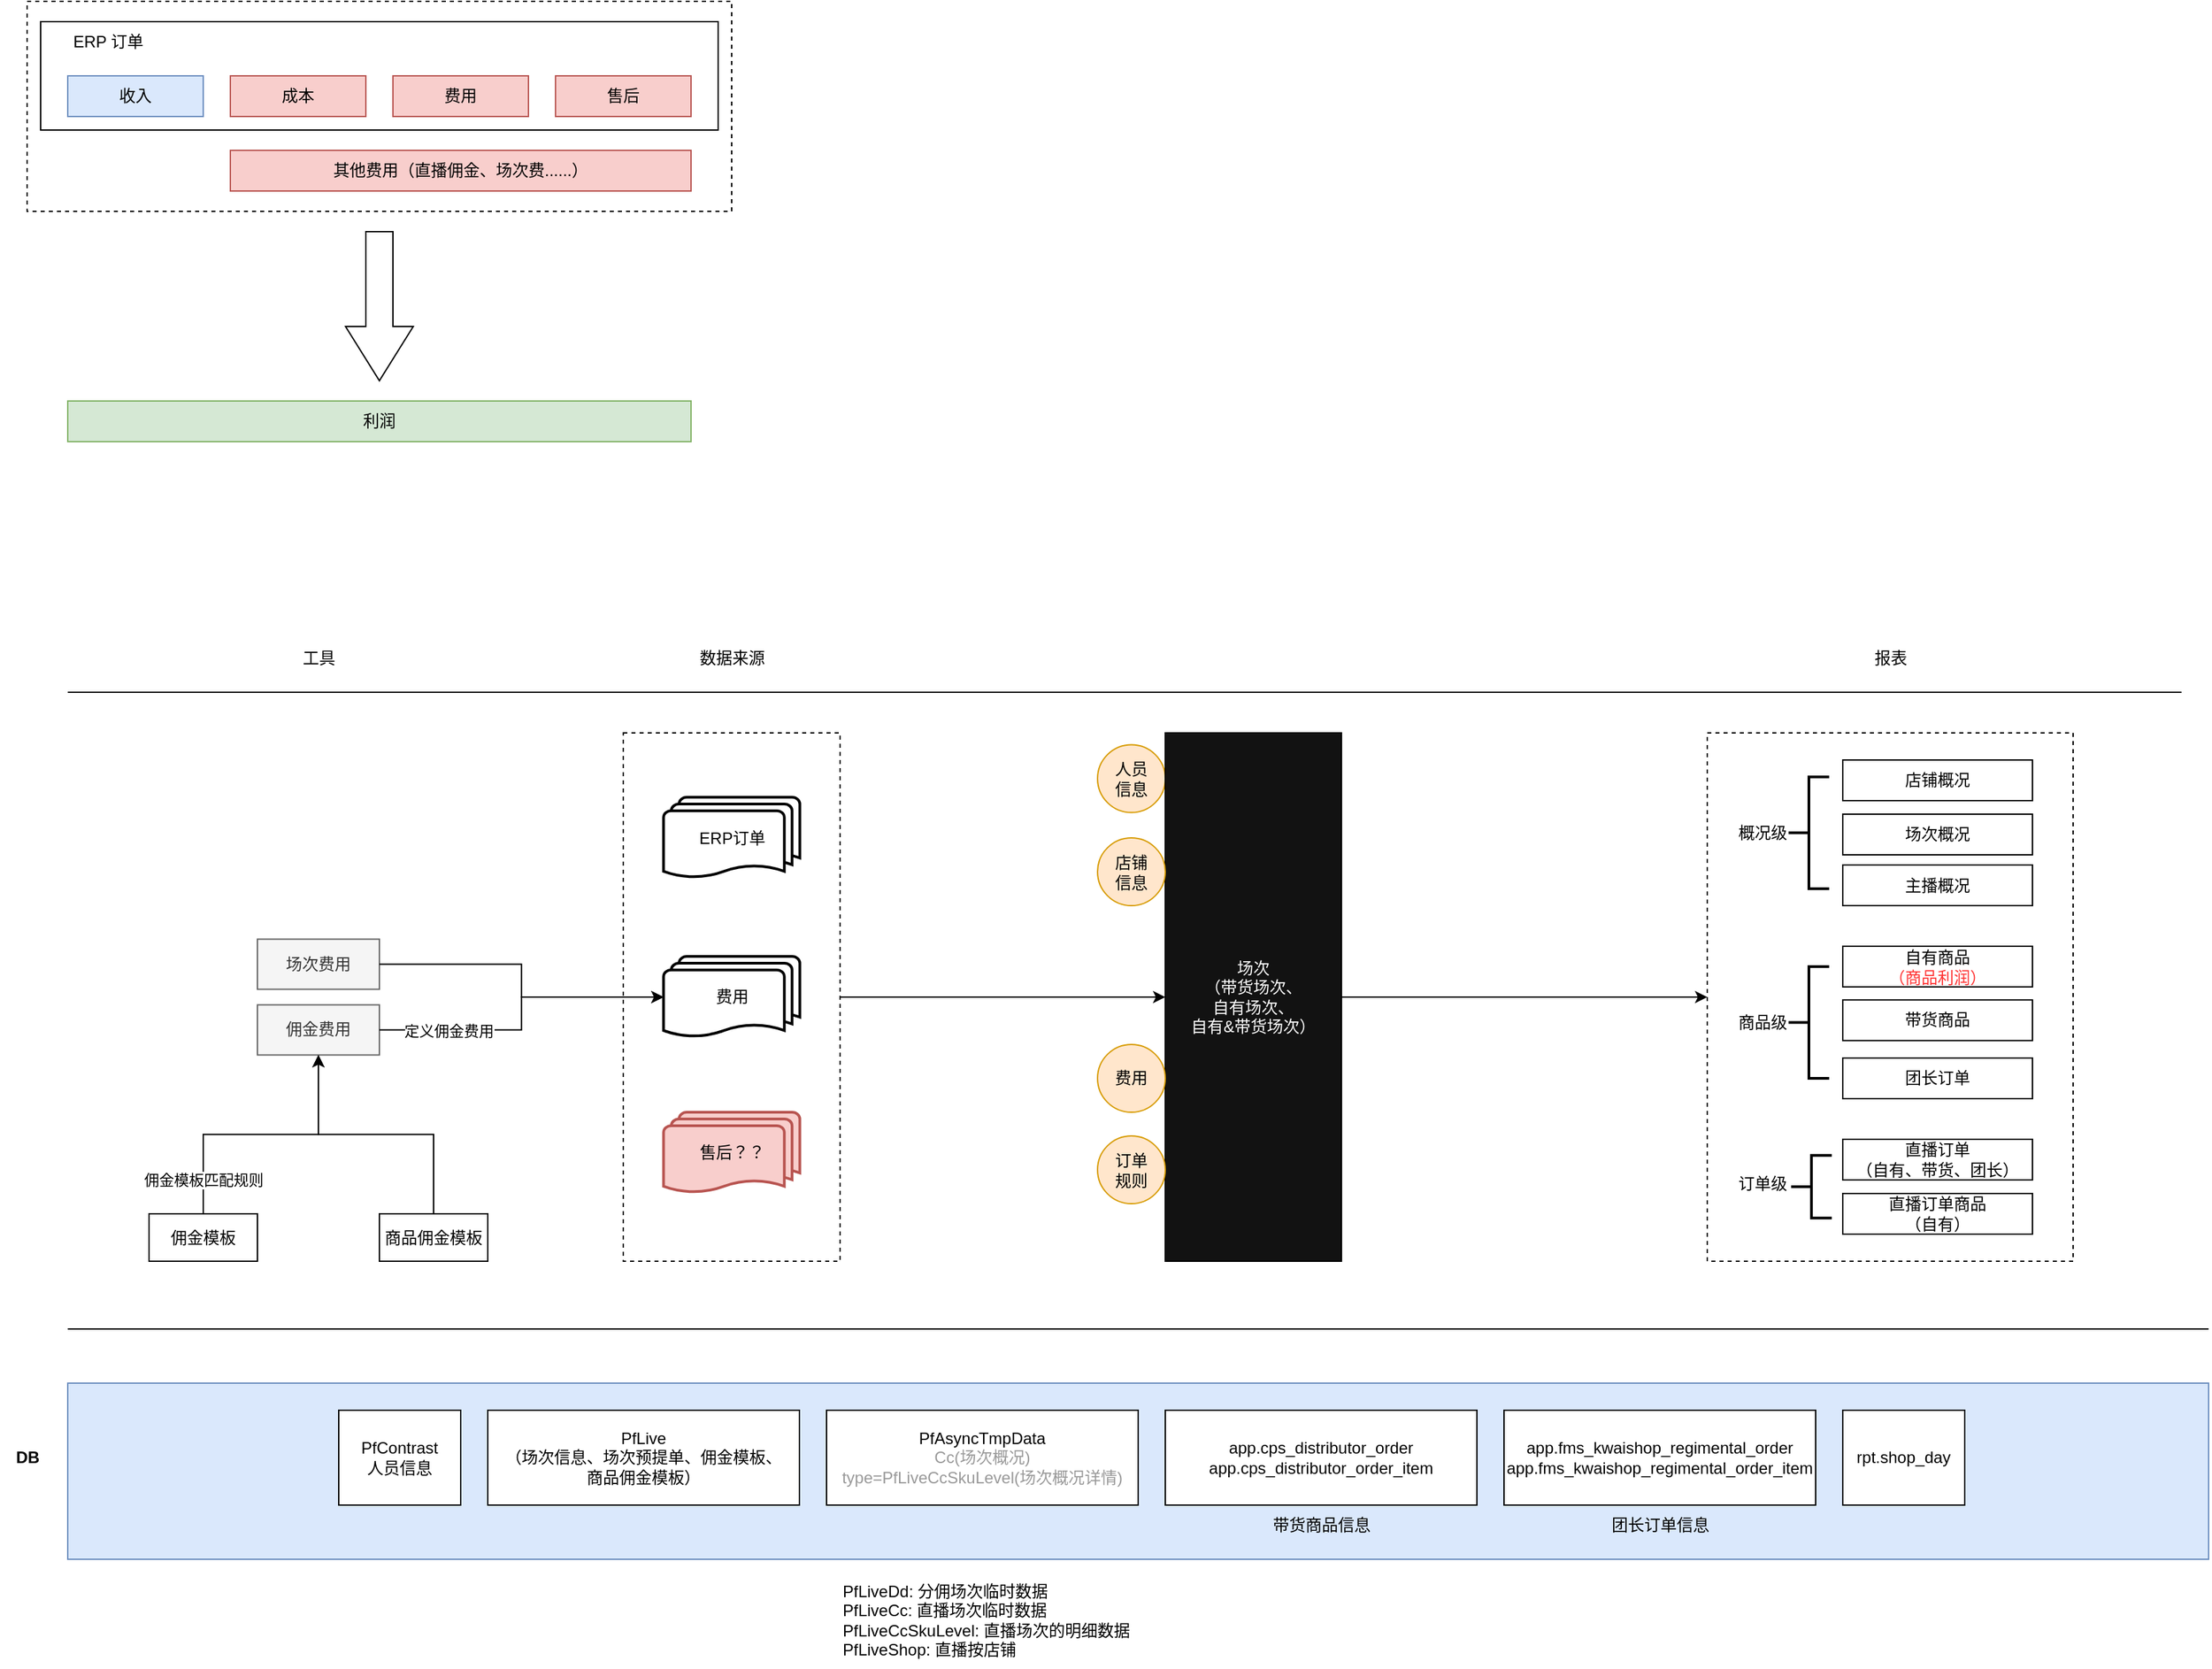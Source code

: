 <mxfile version="22.1.11" type="github">
  <diagram name="Page-1" id="4Yxf_F3Yg8TCebHdQZ62">
    <mxGraphModel dx="2074" dy="1187" grid="1" gridSize="10" guides="1" tooltips="1" connect="1" arrows="1" fold="1" page="1" pageScale="1" pageWidth="2000" pageHeight="2000" math="0" shadow="0">
      <root>
        <mxCell id="0" />
        <mxCell id="1" parent="0" />
        <mxCell id="nZpgM6mxst-IkFDQiJev-47" value="" style="group" vertex="1" connectable="0" parent="1">
          <mxGeometry x="910" y="750" width="180" height="390" as="geometry" />
        </mxCell>
        <mxCell id="hUss3SKFeiQ75tnnukBr-45" value="人员&lt;br&gt;信息" style="ellipse;whiteSpace=wrap;html=1;aspect=fixed;fillColor=#ffe6cc;strokeColor=#d79b00;" parent="nZpgM6mxst-IkFDQiJev-47" vertex="1">
          <mxGeometry y="8.75" width="50" height="50" as="geometry" />
        </mxCell>
        <mxCell id="hUss3SKFeiQ75tnnukBr-15" value="&lt;font color=&quot;#ffffff&quot;&gt;场次&lt;br&gt;（带货场次、&lt;br&gt;自有场次、&lt;br&gt;自有&amp;amp;带货场次）&lt;br&gt;&lt;/font&gt;" style="rounded=0;whiteSpace=wrap;html=1;fillColor=#121212;" parent="nZpgM6mxst-IkFDQiJev-47" vertex="1">
          <mxGeometry x="50" width="130" height="390" as="geometry" />
        </mxCell>
        <mxCell id="hUss3SKFeiQ75tnnukBr-46" value="店铺&lt;br&gt;信息" style="ellipse;whiteSpace=wrap;html=1;aspect=fixed;fillColor=#ffe6cc;strokeColor=#d79b00;" parent="nZpgM6mxst-IkFDQiJev-47" vertex="1">
          <mxGeometry y="77.5" width="50" height="50" as="geometry" />
        </mxCell>
        <mxCell id="hUss3SKFeiQ75tnnukBr-47" value="费用" style="ellipse;whiteSpace=wrap;html=1;aspect=fixed;fillColor=#ffe6cc;strokeColor=#d79b00;" parent="nZpgM6mxst-IkFDQiJev-47" vertex="1">
          <mxGeometry y="230" width="50" height="50" as="geometry" />
        </mxCell>
        <mxCell id="hUss3SKFeiQ75tnnukBr-49" value="订单&lt;br&gt;规则" style="ellipse;whiteSpace=wrap;html=1;aspect=fixed;fillColor=#ffe6cc;strokeColor=#d79b00;" parent="nZpgM6mxst-IkFDQiJev-47" vertex="1">
          <mxGeometry y="297.5" width="50" height="50" as="geometry" />
        </mxCell>
        <mxCell id="hUss3SKFeiQ75tnnukBr-35" style="edgeStyle=orthogonalEdgeStyle;rounded=0;orthogonalLoop=1;jettySize=auto;html=1;entryX=0;entryY=0.5;entryDx=0;entryDy=0;" parent="1" source="hUss3SKFeiQ75tnnukBr-24" target="hUss3SKFeiQ75tnnukBr-15" edge="1">
          <mxGeometry relative="1" as="geometry" />
        </mxCell>
        <mxCell id="hUss3SKFeiQ75tnnukBr-11" value="" style="rounded=0;whiteSpace=wrap;html=1;fillColor=none;dashed=1;" parent="1" vertex="1">
          <mxGeometry x="120" y="210" width="520" height="155" as="geometry" />
        </mxCell>
        <mxCell id="hUss3SKFeiQ75tnnukBr-8" value="" style="rounded=0;whiteSpace=wrap;html=1;fillStyle=auto;" parent="1" vertex="1">
          <mxGeometry x="130" y="225" width="500" height="80" as="geometry" />
        </mxCell>
        <mxCell id="hUss3SKFeiQ75tnnukBr-4" value="收入" style="rounded=0;whiteSpace=wrap;html=1;fillColor=#dae8fc;strokeColor=#6c8ebf;" parent="1" vertex="1">
          <mxGeometry x="150" y="265" width="100" height="30" as="geometry" />
        </mxCell>
        <mxCell id="hUss3SKFeiQ75tnnukBr-5" value="其他费用（直播佣金、场次费......）" style="rounded=0;whiteSpace=wrap;html=1;fillColor=#f8cecc;strokeColor=#b85450;" parent="1" vertex="1">
          <mxGeometry x="270" y="320" width="340" height="30" as="geometry" />
        </mxCell>
        <mxCell id="hUss3SKFeiQ75tnnukBr-6" value="成本" style="rounded=0;whiteSpace=wrap;html=1;fillColor=#f8cecc;strokeColor=#b85450;" parent="1" vertex="1">
          <mxGeometry x="270" y="265" width="100" height="30" as="geometry" />
        </mxCell>
        <mxCell id="hUss3SKFeiQ75tnnukBr-7" value="利润" style="rounded=0;whiteSpace=wrap;html=1;fillColor=#d5e8d4;strokeColor=#82b366;" parent="1" vertex="1">
          <mxGeometry x="150" y="505" width="460" height="30" as="geometry" />
        </mxCell>
        <mxCell id="hUss3SKFeiQ75tnnukBr-9" value="ERP 订单" style="text;html=1;strokeColor=none;fillColor=none;align=center;verticalAlign=middle;whiteSpace=wrap;rounded=0;" parent="1" vertex="1">
          <mxGeometry x="150" y="225" width="60" height="30" as="geometry" />
        </mxCell>
        <mxCell id="hUss3SKFeiQ75tnnukBr-10" value="" style="html=1;shadow=0;dashed=0;align=center;verticalAlign=middle;shape=mxgraph.arrows2.arrow;dy=0.6;dx=40;direction=south;notch=0;" parent="1" vertex="1">
          <mxGeometry x="355" y="380" width="50" height="110" as="geometry" />
        </mxCell>
        <mxCell id="hUss3SKFeiQ75tnnukBr-12" value="费用" style="rounded=0;whiteSpace=wrap;html=1;fillColor=#f8cecc;strokeColor=#b85450;" parent="1" vertex="1">
          <mxGeometry x="390" y="265" width="100" height="30" as="geometry" />
        </mxCell>
        <mxCell id="hUss3SKFeiQ75tnnukBr-13" value="售后" style="rounded=0;whiteSpace=wrap;html=1;fillColor=#f8cecc;strokeColor=#b85450;" parent="1" vertex="1">
          <mxGeometry x="510" y="265" width="100" height="30" as="geometry" />
        </mxCell>
        <mxCell id="hUss3SKFeiQ75tnnukBr-36" style="edgeStyle=orthogonalEdgeStyle;rounded=0;orthogonalLoop=1;jettySize=auto;html=1;entryX=0;entryY=0.5;entryDx=0;entryDy=0;" parent="1" source="hUss3SKFeiQ75tnnukBr-15" target="hUss3SKFeiQ75tnnukBr-34" edge="1">
          <mxGeometry relative="1" as="geometry" />
        </mxCell>
        <mxCell id="nZpgM6mxst-IkFDQiJev-12" value="佣金费用" style="rounded=0;whiteSpace=wrap;html=1;fillColor=#f5f5f5;fontColor=#333333;strokeColor=#666666;" vertex="1" parent="1">
          <mxGeometry x="290" y="950.75" width="90" height="37" as="geometry" />
        </mxCell>
        <mxCell id="nZpgM6mxst-IkFDQiJev-17" style="edgeStyle=orthogonalEdgeStyle;rounded=0;orthogonalLoop=1;jettySize=auto;html=1;" edge="1" parent="1" source="nZpgM6mxst-IkFDQiJev-14" target="nZpgM6mxst-IkFDQiJev-12">
          <mxGeometry relative="1" as="geometry" />
        </mxCell>
        <mxCell id="nZpgM6mxst-IkFDQiJev-19" value="佣金模板匹配规则" style="edgeLabel;html=1;align=center;verticalAlign=middle;resizable=0;points=[];" vertex="1" connectable="0" parent="nZpgM6mxst-IkFDQiJev-17">
          <mxGeometry x="-0.606" y="4" relative="1" as="geometry">
            <mxPoint x="4" y="15" as="offset" />
          </mxGeometry>
        </mxCell>
        <mxCell id="nZpgM6mxst-IkFDQiJev-14" value="佣金模板" style="rounded=0;whiteSpace=wrap;html=1;" vertex="1" parent="1">
          <mxGeometry x="210" y="1105" width="80" height="35" as="geometry" />
        </mxCell>
        <mxCell id="nZpgM6mxst-IkFDQiJev-18" style="edgeStyle=orthogonalEdgeStyle;rounded=0;orthogonalLoop=1;jettySize=auto;html=1;" edge="1" parent="1" source="nZpgM6mxst-IkFDQiJev-16" target="nZpgM6mxst-IkFDQiJev-12">
          <mxGeometry relative="1" as="geometry" />
        </mxCell>
        <mxCell id="nZpgM6mxst-IkFDQiJev-16" value="商品佣金模板" style="rounded=0;whiteSpace=wrap;html=1;" vertex="1" parent="1">
          <mxGeometry x="380" y="1105" width="80" height="35" as="geometry" />
        </mxCell>
        <mxCell id="nZpgM6mxst-IkFDQiJev-21" value="场次费用" style="rounded=0;whiteSpace=wrap;html=1;fillColor=#f5f5f5;fontColor=#333333;strokeColor=#666666;" vertex="1" parent="1">
          <mxGeometry x="290" y="902.25" width="90" height="37" as="geometry" />
        </mxCell>
        <mxCell id="nZpgM6mxst-IkFDQiJev-22" style="edgeStyle=orthogonalEdgeStyle;rounded=0;orthogonalLoop=1;jettySize=auto;html=1;entryX=0;entryY=0.5;entryDx=0;entryDy=0;entryPerimeter=0;" edge="1" parent="1" source="nZpgM6mxst-IkFDQiJev-12" target="hUss3SKFeiQ75tnnukBr-22">
          <mxGeometry relative="1" as="geometry" />
        </mxCell>
        <mxCell id="nZpgM6mxst-IkFDQiJev-24" value="定义佣金费用" style="edgeLabel;html=1;align=center;verticalAlign=middle;resizable=0;points=[];" vertex="1" connectable="0" parent="nZpgM6mxst-IkFDQiJev-22">
          <mxGeometry x="-0.722" y="1" relative="1" as="geometry">
            <mxPoint x="18" y="1" as="offset" />
          </mxGeometry>
        </mxCell>
        <mxCell id="nZpgM6mxst-IkFDQiJev-23" style="edgeStyle=orthogonalEdgeStyle;rounded=0;orthogonalLoop=1;jettySize=auto;html=1;entryX=0;entryY=0.5;entryDx=0;entryDy=0;entryPerimeter=0;" edge="1" parent="1" source="nZpgM6mxst-IkFDQiJev-21" target="hUss3SKFeiQ75tnnukBr-22">
          <mxGeometry relative="1" as="geometry" />
        </mxCell>
        <mxCell id="nZpgM6mxst-IkFDQiJev-39" value="" style="rounded=0;whiteSpace=wrap;html=1;fillColor=#dae8fc;strokeColor=#6c8ebf;" vertex="1" parent="1">
          <mxGeometry x="150" y="1230" width="1580" height="130" as="geometry" />
        </mxCell>
        <mxCell id="nZpgM6mxst-IkFDQiJev-41" value="PfLive&lt;br&gt;（场次信息、场次预提单、佣金模板、&lt;br&gt;商品佣金模板）" style="rounded=0;whiteSpace=wrap;html=1;flipH=0;flipV=1;" vertex="1" parent="1">
          <mxGeometry x="460" y="1250" width="230" height="70" as="geometry" />
        </mxCell>
        <mxCell id="nZpgM6mxst-IkFDQiJev-42" value="rpt.shop_day" style="rounded=0;whiteSpace=wrap;html=1;flipH=0;flipV=1;" vertex="1" parent="1">
          <mxGeometry x="1460" y="1250" width="90" height="70" as="geometry" />
        </mxCell>
        <mxCell id="nZpgM6mxst-IkFDQiJev-43" value="PfAsyncTmpData&lt;br style=&quot;border-color: var(--border-color);&quot;&gt;&lt;font color=&quot;#999999&quot;&gt;Cc(场次概况)&lt;br style=&quot;border-color: var(--border-color);&quot;&gt;type=PfLiveCcSkuLevel(场次概况详情)&lt;/font&gt;" style="rounded=0;whiteSpace=wrap;html=1;flipH=0;flipV=1;" vertex="1" parent="1">
          <mxGeometry x="710" y="1250" width="230" height="70" as="geometry" />
        </mxCell>
        <mxCell id="nZpgM6mxst-IkFDQiJev-44" value="app.cps_distributor_order&lt;br&gt;app.cps_distributor_order_item" style="rounded=0;whiteSpace=wrap;html=1;flipH=0;flipV=1;" vertex="1" parent="1">
          <mxGeometry x="960" y="1250" width="230" height="70" as="geometry" />
        </mxCell>
        <mxCell id="nZpgM6mxst-IkFDQiJev-45" value="app.fms_kwaishop_regimental_order&lt;br&gt;app.fms_kwaishop_regimental_order_item" style="rounded=0;whiteSpace=wrap;html=1;flipH=0;flipV=1;" vertex="1" parent="1">
          <mxGeometry x="1210" y="1250" width="230" height="70" as="geometry" />
        </mxCell>
        <mxCell id="nZpgM6mxst-IkFDQiJev-46" value="" style="group" vertex="1" connectable="0" parent="1">
          <mxGeometry x="1360" y="750" width="270" height="390" as="geometry" />
        </mxCell>
        <mxCell id="hUss3SKFeiQ75tnnukBr-34" value="" style="rounded=0;whiteSpace=wrap;html=1;fillColor=none;dashed=1;" parent="nZpgM6mxst-IkFDQiJev-46" vertex="1">
          <mxGeometry width="270" height="390" as="geometry" />
        </mxCell>
        <mxCell id="hUss3SKFeiQ75tnnukBr-27" value="店铺概况" style="rounded=0;whiteSpace=wrap;html=1;" parent="nZpgM6mxst-IkFDQiJev-46" vertex="1">
          <mxGeometry x="100" y="20" width="140" height="30" as="geometry" />
        </mxCell>
        <mxCell id="hUss3SKFeiQ75tnnukBr-28" value="场次概况" style="rounded=0;whiteSpace=wrap;html=1;" parent="nZpgM6mxst-IkFDQiJev-46" vertex="1">
          <mxGeometry x="100" y="60" width="140" height="30" as="geometry" />
        </mxCell>
        <mxCell id="hUss3SKFeiQ75tnnukBr-29" value="主播概况" style="rounded=0;whiteSpace=wrap;html=1;" parent="nZpgM6mxst-IkFDQiJev-46" vertex="1">
          <mxGeometry x="100" y="97.5" width="140" height="30" as="geometry" />
        </mxCell>
        <mxCell id="hUss3SKFeiQ75tnnukBr-31" value="自有商品&lt;br&gt;&lt;font color=&quot;#ff3333&quot;&gt;（商品利润）&lt;/font&gt;" style="rounded=0;whiteSpace=wrap;html=1;" parent="nZpgM6mxst-IkFDQiJev-46" vertex="1">
          <mxGeometry x="100" y="157.5" width="140" height="30" as="geometry" />
        </mxCell>
        <mxCell id="hUss3SKFeiQ75tnnukBr-32" value="直播订单&lt;br&gt;（自有、带货、团长）" style="rounded=0;whiteSpace=wrap;html=1;" parent="nZpgM6mxst-IkFDQiJev-46" vertex="1">
          <mxGeometry x="100" y="300" width="140" height="30" as="geometry" />
        </mxCell>
        <mxCell id="hUss3SKFeiQ75tnnukBr-33" value="直播订单商品&lt;br&gt;（自有）" style="rounded=0;whiteSpace=wrap;html=1;" parent="nZpgM6mxst-IkFDQiJev-46" vertex="1">
          <mxGeometry x="100" y="340" width="140" height="30" as="geometry" />
        </mxCell>
        <mxCell id="hUss3SKFeiQ75tnnukBr-37" value="概况级" style="text;html=1;align=right;verticalAlign=middle;resizable=0;points=[];autosize=1;strokeColor=none;fillColor=none;" parent="nZpgM6mxst-IkFDQiJev-46" vertex="1">
          <mxGeometry y="58.75" width="60" height="30" as="geometry" />
        </mxCell>
        <mxCell id="hUss3SKFeiQ75tnnukBr-38" value="" style="strokeWidth=2;html=1;shape=mxgraph.flowchart.annotation_2;align=left;labelPosition=right;pointerEvents=1;rotation=0;" parent="nZpgM6mxst-IkFDQiJev-46" vertex="1">
          <mxGeometry x="60" y="32.5" width="30" height="82.5" as="geometry" />
        </mxCell>
        <mxCell id="hUss3SKFeiQ75tnnukBr-39" value="商品级" style="text;html=1;align=right;verticalAlign=middle;resizable=0;points=[];autosize=1;strokeColor=none;fillColor=none;" parent="nZpgM6mxst-IkFDQiJev-46" vertex="1">
          <mxGeometry y="198.5" width="60" height="30" as="geometry" />
        </mxCell>
        <mxCell id="hUss3SKFeiQ75tnnukBr-40" value="订单级" style="text;html=1;align=right;verticalAlign=middle;resizable=0;points=[];autosize=1;strokeColor=none;fillColor=none;" parent="nZpgM6mxst-IkFDQiJev-46" vertex="1">
          <mxGeometry y="317.5" width="60" height="30" as="geometry" />
        </mxCell>
        <mxCell id="hUss3SKFeiQ75tnnukBr-41" value="" style="strokeWidth=2;html=1;shape=mxgraph.flowchart.annotation_2;align=left;labelPosition=right;pointerEvents=1;rotation=-90;direction=south;" parent="nZpgM6mxst-IkFDQiJev-46" vertex="1">
          <mxGeometry x="53.755" y="320.005" width="46.25" height="30" as="geometry" />
        </mxCell>
        <mxCell id="nZpgM6mxst-IkFDQiJev-30" value="带货商品" style="rounded=0;whiteSpace=wrap;html=1;" vertex="1" parent="nZpgM6mxst-IkFDQiJev-46">
          <mxGeometry x="100" y="197.13" width="140" height="30" as="geometry" />
        </mxCell>
        <mxCell id="nZpgM6mxst-IkFDQiJev-31" value="团长订单" style="rounded=0;whiteSpace=wrap;html=1;" vertex="1" parent="nZpgM6mxst-IkFDQiJev-46">
          <mxGeometry x="100" y="240" width="140" height="30" as="geometry" />
        </mxCell>
        <mxCell id="nZpgM6mxst-IkFDQiJev-32" value="" style="strokeWidth=2;html=1;shape=mxgraph.flowchart.annotation_2;align=left;labelPosition=right;pointerEvents=1;rotation=0;" vertex="1" parent="nZpgM6mxst-IkFDQiJev-46">
          <mxGeometry x="60" y="172.5" width="30" height="82.5" as="geometry" />
        </mxCell>
        <mxCell id="nZpgM6mxst-IkFDQiJev-48" value="" style="group" vertex="1" connectable="0" parent="1">
          <mxGeometry x="560" y="750" width="160" height="390" as="geometry" />
        </mxCell>
        <mxCell id="hUss3SKFeiQ75tnnukBr-24" value="" style="rounded=0;whiteSpace=wrap;html=1;fillColor=none;dashed=1;" parent="nZpgM6mxst-IkFDQiJev-48" vertex="1">
          <mxGeometry width="160" height="390" as="geometry" />
        </mxCell>
        <mxCell id="hUss3SKFeiQ75tnnukBr-14" value="ERP订单" style="strokeWidth=2;html=1;shape=mxgraph.flowchart.multi-document;whiteSpace=wrap;" parent="nZpgM6mxst-IkFDQiJev-48" vertex="1">
          <mxGeometry x="29.714" y="47.5" width="100.571" height="60" as="geometry" />
        </mxCell>
        <mxCell id="hUss3SKFeiQ75tnnukBr-22" value="费用" style="strokeWidth=2;html=1;shape=mxgraph.flowchart.multi-document;whiteSpace=wrap;" parent="nZpgM6mxst-IkFDQiJev-48" vertex="1">
          <mxGeometry x="29.714" y="165" width="100.571" height="60" as="geometry" />
        </mxCell>
        <mxCell id="hUss3SKFeiQ75tnnukBr-23" value="售后？？" style="strokeWidth=2;html=1;shape=mxgraph.flowchart.multi-document;whiteSpace=wrap;fillColor=#f8cecc;strokeColor=#b85450;" parent="nZpgM6mxst-IkFDQiJev-48" vertex="1">
          <mxGeometry x="29.714" y="280" width="100.571" height="60" as="geometry" />
        </mxCell>
        <mxCell id="nZpgM6mxst-IkFDQiJev-54" value="&lt;b&gt;DB&lt;/b&gt;" style="text;html=1;align=center;verticalAlign=middle;resizable=0;points=[];autosize=1;strokeColor=none;fillColor=none;" vertex="1" parent="1">
          <mxGeometry x="100" y="1270" width="40" height="30" as="geometry" />
        </mxCell>
        <mxCell id="nZpgM6mxst-IkFDQiJev-55" value="数据来源" style="text;html=1;align=center;verticalAlign=middle;resizable=0;points=[];autosize=1;strokeColor=none;fillColor=none;" vertex="1" parent="1">
          <mxGeometry x="605" y="680" width="70" height="30" as="geometry" />
        </mxCell>
        <mxCell id="nZpgM6mxst-IkFDQiJev-56" value="报表" style="text;html=1;align=center;verticalAlign=middle;resizable=0;points=[];autosize=1;strokeColor=none;fillColor=none;" vertex="1" parent="1">
          <mxGeometry x="1470" y="680" width="50" height="30" as="geometry" />
        </mxCell>
        <mxCell id="nZpgM6mxst-IkFDQiJev-57" value="" style="endArrow=none;html=1;rounded=0;" edge="1" parent="1">
          <mxGeometry width="50" height="50" relative="1" as="geometry">
            <mxPoint x="150" y="720" as="sourcePoint" />
            <mxPoint x="1710" y="720" as="targetPoint" />
          </mxGeometry>
        </mxCell>
        <mxCell id="nZpgM6mxst-IkFDQiJev-58" value="" style="endArrow=none;html=1;rounded=0;" edge="1" parent="1">
          <mxGeometry width="50" height="50" relative="1" as="geometry">
            <mxPoint x="150" y="1190" as="sourcePoint" />
            <mxPoint x="1730" y="1190" as="targetPoint" />
          </mxGeometry>
        </mxCell>
        <mxCell id="nZpgM6mxst-IkFDQiJev-59" value="&lt;div&gt;PfLiveDd: 分佣场次临时数据&lt;/div&gt;&lt;div&gt;PfLiveCc: 直播场次临时数据&lt;/div&gt;&lt;div&gt;PfLiveCcSkuLevel: 直播场次的明细数据&lt;/div&gt;&lt;div&gt;PfLiveShop: 直播按店铺&lt;/div&gt;" style="text;html=1;align=left;verticalAlign=middle;resizable=0;points=[];autosize=1;strokeColor=none;fillColor=none;" vertex="1" parent="1">
          <mxGeometry x="720" y="1370" width="240" height="70" as="geometry" />
        </mxCell>
        <mxCell id="nZpgM6mxst-IkFDQiJev-60" value="工具" style="text;html=1;align=center;verticalAlign=middle;resizable=0;points=[];autosize=1;strokeColor=none;fillColor=none;" vertex="1" parent="1">
          <mxGeometry x="310" y="680" width="50" height="30" as="geometry" />
        </mxCell>
        <mxCell id="nZpgM6mxst-IkFDQiJev-61" value="PfContrast&lt;br&gt;人员信息" style="rounded=0;whiteSpace=wrap;html=1;flipH=0;flipV=1;" vertex="1" parent="1">
          <mxGeometry x="350" y="1250" width="90" height="70" as="geometry" />
        </mxCell>
        <mxCell id="nZpgM6mxst-IkFDQiJev-62" value="带货商品信息" style="text;html=1;align=center;verticalAlign=middle;resizable=0;points=[];autosize=1;strokeColor=none;fillColor=none;" vertex="1" parent="1">
          <mxGeometry x="1025" y="1320" width="100" height="30" as="geometry" />
        </mxCell>
        <mxCell id="nZpgM6mxst-IkFDQiJev-63" value="团长订单信息" style="text;html=1;align=center;verticalAlign=middle;resizable=0;points=[];autosize=1;strokeColor=none;fillColor=none;" vertex="1" parent="1">
          <mxGeometry x="1275" y="1320" width="100" height="30" as="geometry" />
        </mxCell>
      </root>
    </mxGraphModel>
  </diagram>
</mxfile>
